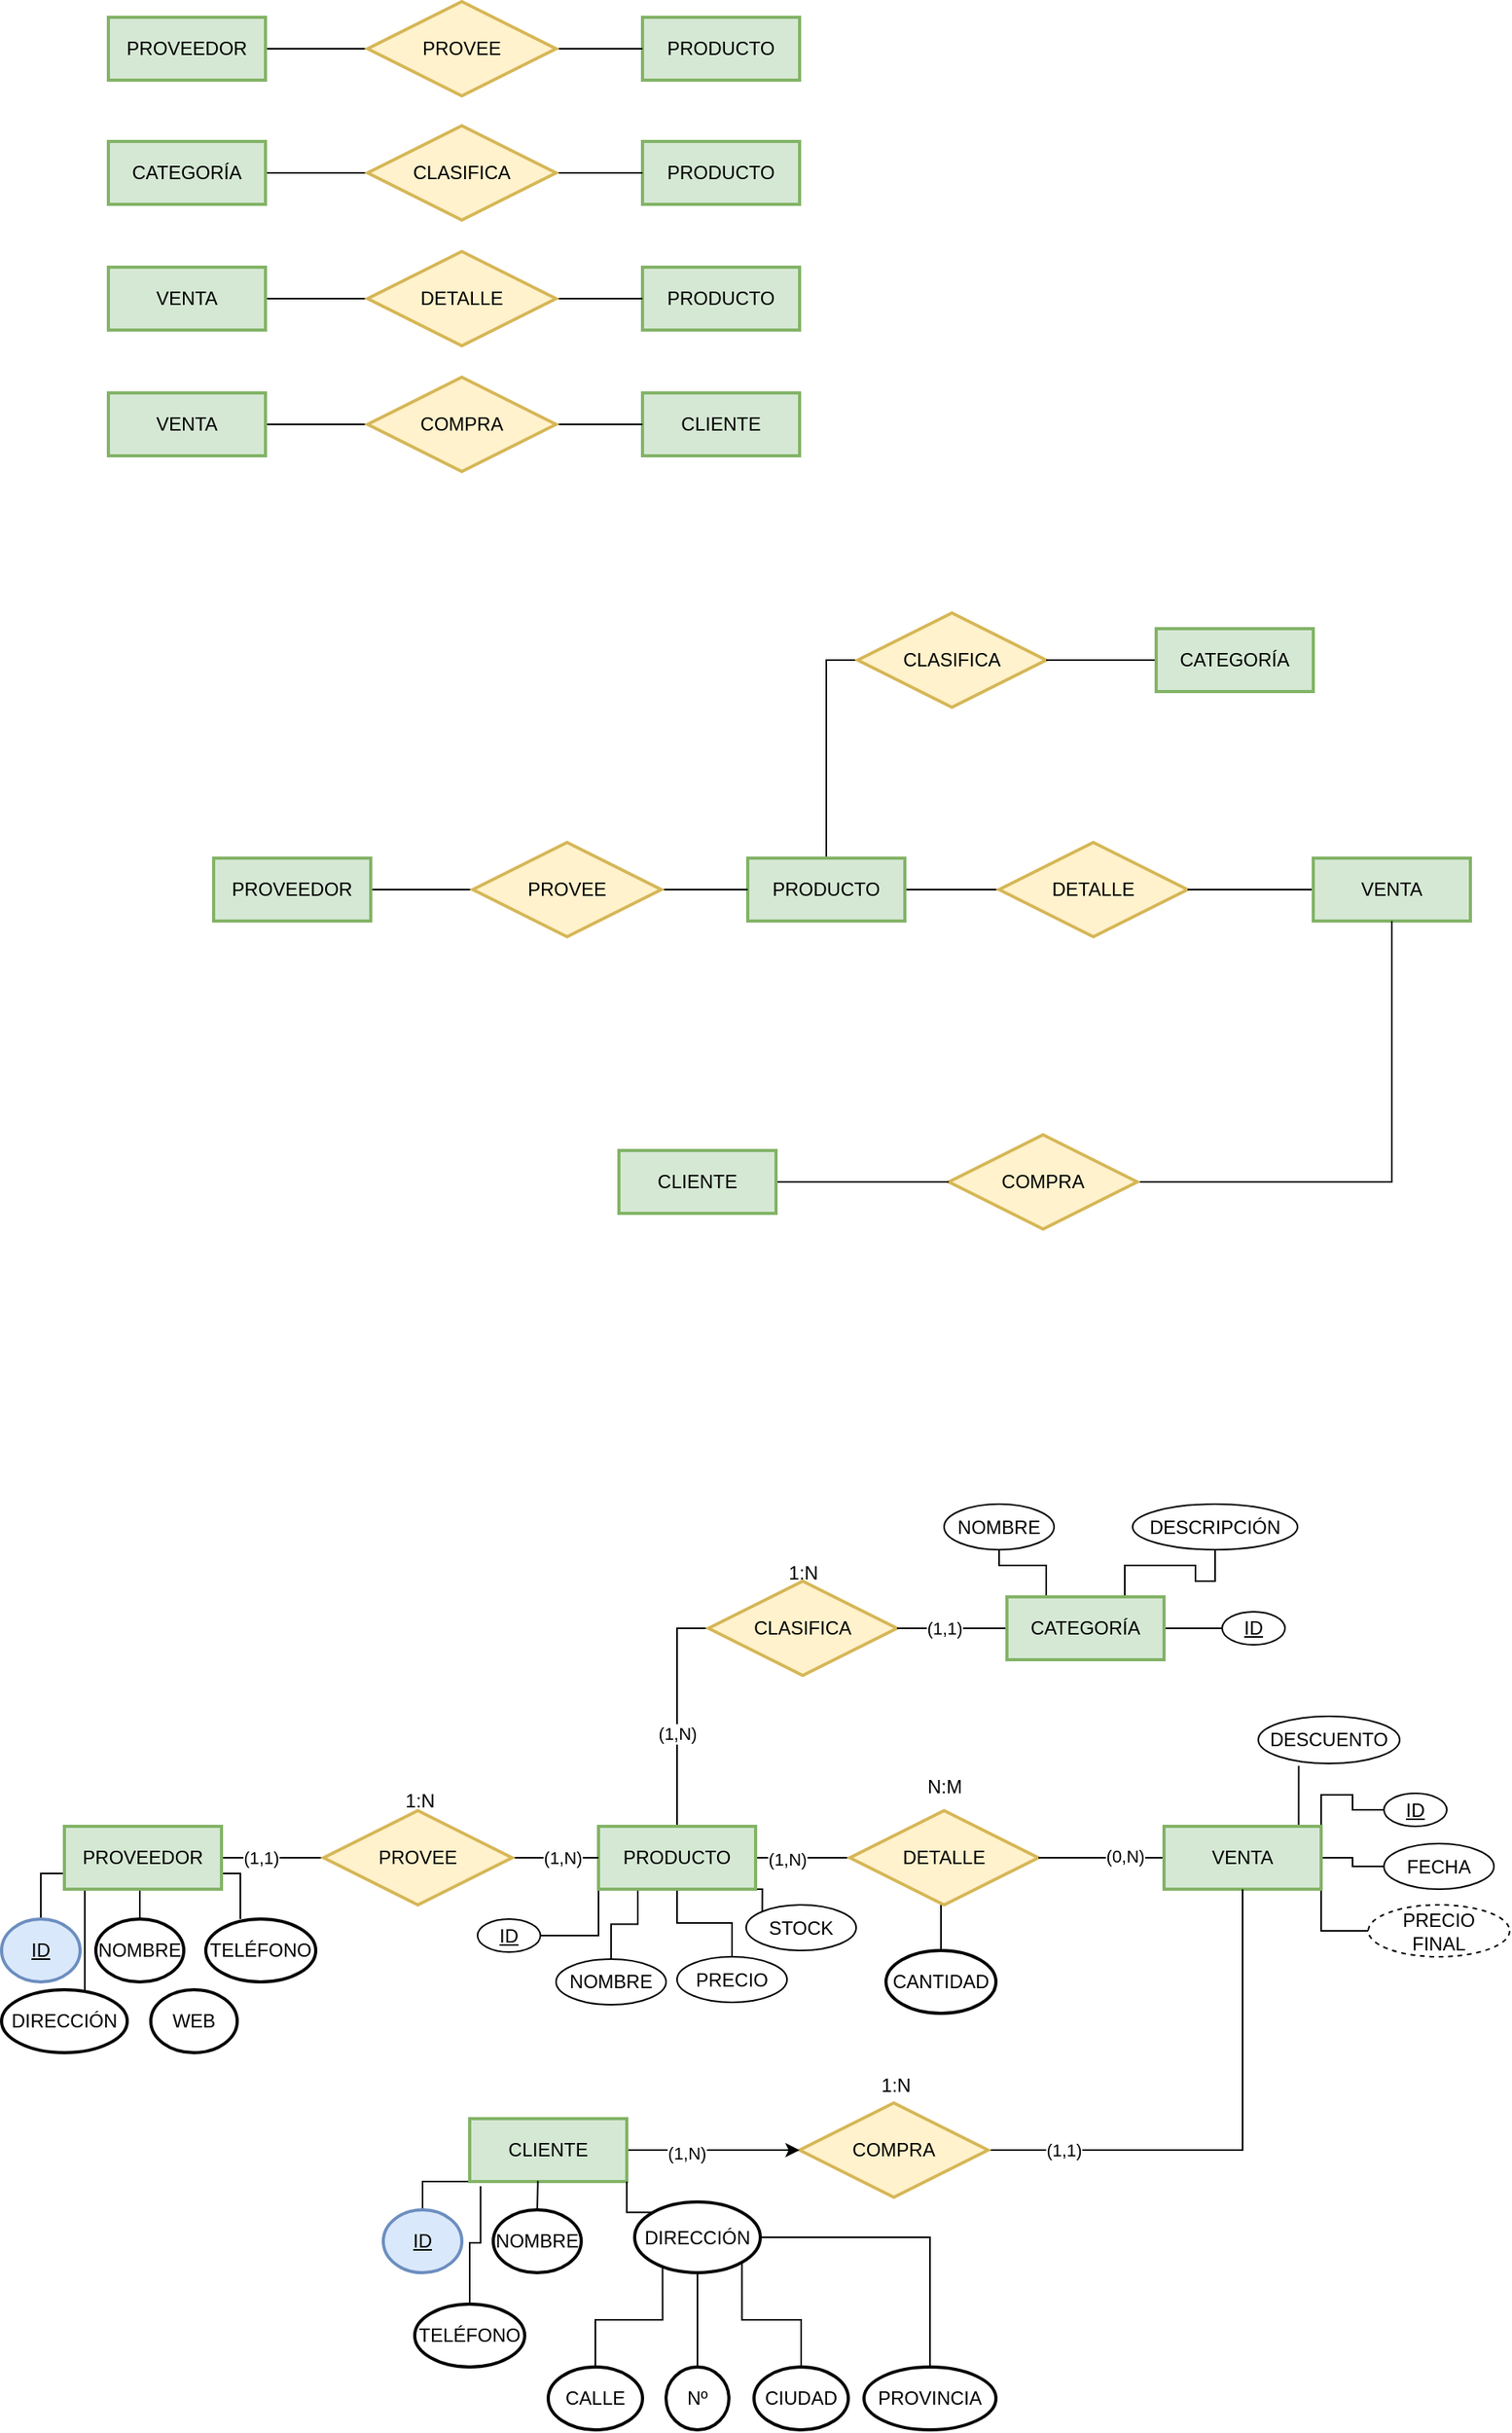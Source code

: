 <mxfile version="20.5.1" type="github">
  <diagram id="MI43r-PULVihkDfgcI1h" name="Página-1">
    <mxGraphModel dx="2578" dy="2559" grid="1" gridSize="10" guides="1" tooltips="1" connect="1" arrows="1" fold="1" page="1" pageScale="1" pageWidth="827" pageHeight="1169" math="0" shadow="0">
      <root>
        <mxCell id="0" />
        <mxCell id="1" parent="0" />
        <mxCell id="xzz0txXrnWbbVvJYxzM9-16" style="edgeStyle=orthogonalEdgeStyle;rounded=0;orthogonalLoop=1;jettySize=auto;html=1;exitX=1;exitY=0.5;exitDx=0;exitDy=0;entryX=0;entryY=0.5;entryDx=0;entryDy=0;endArrow=none;endFill=0;" parent="1" source="xzz0txXrnWbbVvJYxzM9-2" target="xzz0txXrnWbbVvJYxzM9-11" edge="1">
          <mxGeometry relative="1" as="geometry" />
        </mxCell>
        <mxCell id="xzz0txXrnWbbVvJYxzM9-17" value="(1,1)" style="edgeLabel;html=1;align=center;verticalAlign=middle;resizable=0;points=[];" parent="xzz0txXrnWbbVvJYxzM9-16" vertex="1" connectable="0">
          <mxGeometry x="-0.225" relative="1" as="geometry">
            <mxPoint as="offset" />
          </mxGeometry>
        </mxCell>
        <mxCell id="Kj0WefBD7DP0aJq1Dyyi-18" style="edgeStyle=orthogonalEdgeStyle;rounded=0;orthogonalLoop=1;jettySize=auto;html=1;exitX=0;exitY=0.75;exitDx=0;exitDy=0;entryX=0.5;entryY=0;entryDx=0;entryDy=0;endArrow=none;endFill=0;" parent="1" source="xzz0txXrnWbbVvJYxzM9-2" target="Kj0WefBD7DP0aJq1Dyyi-14" edge="1">
          <mxGeometry relative="1" as="geometry" />
        </mxCell>
        <mxCell id="Kj0WefBD7DP0aJq1Dyyi-19" style="edgeStyle=orthogonalEdgeStyle;rounded=0;orthogonalLoop=1;jettySize=auto;html=1;exitX=1;exitY=0.75;exitDx=0;exitDy=0;entryX=0.5;entryY=0;entryDx=0;entryDy=0;endArrow=none;endFill=0;" parent="1" source="xzz0txXrnWbbVvJYxzM9-2" edge="1">
          <mxGeometry relative="1" as="geometry">
            <mxPoint x="162" y="500.0" as="targetPoint" />
          </mxGeometry>
        </mxCell>
        <mxCell id="Kj0WefBD7DP0aJq1Dyyi-20" style="edgeStyle=orthogonalEdgeStyle;rounded=0;orthogonalLoop=1;jettySize=auto;html=1;exitX=0.5;exitY=1;exitDx=0;exitDy=0;entryX=0.5;entryY=0;entryDx=0;entryDy=0;endArrow=none;endFill=0;" parent="1" source="xzz0txXrnWbbVvJYxzM9-2" target="Kj0WefBD7DP0aJq1Dyyi-17" edge="1">
          <mxGeometry relative="1" as="geometry" />
        </mxCell>
        <mxCell id="Kj0WefBD7DP0aJq1Dyyi-55" style="edgeStyle=orthogonalEdgeStyle;rounded=0;orthogonalLoop=1;jettySize=auto;html=1;entryX=0.63;entryY=0.022;entryDx=0;entryDy=0;entryPerimeter=0;endArrow=none;endFill=0;" parent="1" edge="1">
          <mxGeometry relative="1" as="geometry">
            <mxPoint x="68" y="480" as="sourcePoint" />
            <mxPoint x="53.4" y="546.88" as="targetPoint" />
            <Array as="points">
              <mxPoint x="63" y="480" />
              <mxPoint x="63" y="547" />
            </Array>
          </mxGeometry>
        </mxCell>
        <mxCell id="xzz0txXrnWbbVvJYxzM9-2" value="PROVEEDOR" style="whiteSpace=wrap;html=1;align=center;fillColor=#d5e8d4;strokeColor=#82b366;strokeWidth=2;" parent="1" vertex="1">
          <mxGeometry x="50" y="441" width="100" height="40" as="geometry" />
        </mxCell>
        <mxCell id="xzz0txXrnWbbVvJYxzM9-24" style="edgeStyle=orthogonalEdgeStyle;rounded=0;orthogonalLoop=1;jettySize=auto;html=1;exitX=0.5;exitY=0;exitDx=0;exitDy=0;endArrow=none;endFill=0;entryX=0;entryY=0.5;entryDx=0;entryDy=0;" parent="1" source="xzz0txXrnWbbVvJYxzM9-3" target="xzz0txXrnWbbVvJYxzM9-19" edge="1">
          <mxGeometry relative="1" as="geometry">
            <mxPoint x="440" y="350" as="targetPoint" />
          </mxGeometry>
        </mxCell>
        <mxCell id="xzz0txXrnWbbVvJYxzM9-25" value="(1,N)" style="edgeLabel;html=1;align=center;verticalAlign=middle;resizable=0;points=[];" parent="xzz0txXrnWbbVvJYxzM9-24" vertex="1" connectable="0">
          <mxGeometry x="-0.17" y="-1" relative="1" as="geometry">
            <mxPoint x="-1" y="1" as="offset" />
          </mxGeometry>
        </mxCell>
        <mxCell id="xzz0txXrnWbbVvJYxzM9-29" style="edgeStyle=orthogonalEdgeStyle;rounded=0;orthogonalLoop=1;jettySize=auto;html=1;exitX=1;exitY=0.5;exitDx=0;exitDy=0;entryX=0;entryY=0.5;entryDx=0;entryDy=0;endArrow=none;endFill=0;" parent="1" source="xzz0txXrnWbbVvJYxzM9-3" target="xzz0txXrnWbbVvJYxzM9-27" edge="1">
          <mxGeometry relative="1" as="geometry" />
        </mxCell>
        <mxCell id="Kj0WefBD7DP0aJq1Dyyi-9" value="(1,N)" style="edgeLabel;html=1;align=center;verticalAlign=middle;resizable=0;points=[];" parent="xzz0txXrnWbbVvJYxzM9-29" vertex="1" connectable="0">
          <mxGeometry x="-0.329" y="-1" relative="1" as="geometry">
            <mxPoint as="offset" />
          </mxGeometry>
        </mxCell>
        <mxCell id="Kj0WefBD7DP0aJq1Dyyi-49" style="edgeStyle=orthogonalEdgeStyle;rounded=0;orthogonalLoop=1;jettySize=auto;html=1;exitX=0.5;exitY=1;exitDx=0;exitDy=0;endArrow=none;endFill=0;" parent="1" source="xzz0txXrnWbbVvJYxzM9-3" edge="1">
          <mxGeometry relative="1" as="geometry">
            <mxPoint x="440.276" y="481.069" as="targetPoint" />
          </mxGeometry>
        </mxCell>
        <mxCell id="Ck0YGmdOxlJx7nrVWxFj-24" style="edgeStyle=orthogonalEdgeStyle;rounded=0;orthogonalLoop=1;jettySize=auto;html=1;exitX=0;exitY=1;exitDx=0;exitDy=0;entryX=1;entryY=0.5;entryDx=0;entryDy=0;endArrow=none;endFill=0;" edge="1" parent="1" source="xzz0txXrnWbbVvJYxzM9-3" target="Ck0YGmdOxlJx7nrVWxFj-13">
          <mxGeometry relative="1" as="geometry" />
        </mxCell>
        <mxCell id="Ck0YGmdOxlJx7nrVWxFj-27" style="edgeStyle=orthogonalEdgeStyle;rounded=0;orthogonalLoop=1;jettySize=auto;html=1;exitX=0.25;exitY=1;exitDx=0;exitDy=0;entryX=0.5;entryY=0;entryDx=0;entryDy=0;endArrow=none;endFill=0;" edge="1" parent="1" source="xzz0txXrnWbbVvJYxzM9-3" target="Ck0YGmdOxlJx7nrVWxFj-14">
          <mxGeometry relative="1" as="geometry" />
        </mxCell>
        <mxCell id="Ck0YGmdOxlJx7nrVWxFj-28" style="edgeStyle=orthogonalEdgeStyle;rounded=0;orthogonalLoop=1;jettySize=auto;html=1;exitX=0.5;exitY=1;exitDx=0;exitDy=0;entryX=0.5;entryY=0;entryDx=0;entryDy=0;endArrow=none;endFill=0;" edge="1" parent="1" source="xzz0txXrnWbbVvJYxzM9-3" target="Ck0YGmdOxlJx7nrVWxFj-17">
          <mxGeometry relative="1" as="geometry" />
        </mxCell>
        <mxCell id="Ck0YGmdOxlJx7nrVWxFj-29" style="edgeStyle=orthogonalEdgeStyle;rounded=0;orthogonalLoop=1;jettySize=auto;html=1;exitX=0.75;exitY=1;exitDx=0;exitDy=0;entryX=0;entryY=0;entryDx=0;entryDy=0;endArrow=none;endFill=0;" edge="1" parent="1" source="xzz0txXrnWbbVvJYxzM9-3" target="Ck0YGmdOxlJx7nrVWxFj-18">
          <mxGeometry relative="1" as="geometry" />
        </mxCell>
        <mxCell id="xzz0txXrnWbbVvJYxzM9-3" value="PRODUCTO" style="whiteSpace=wrap;html=1;align=center;fillColor=#d5e8d4;strokeColor=#82b366;strokeWidth=2;" parent="1" vertex="1">
          <mxGeometry x="390" y="441" width="100" height="40" as="geometry" />
        </mxCell>
        <mxCell id="xzz0txXrnWbbVvJYxzM9-12" style="edgeStyle=orthogonalEdgeStyle;rounded=0;orthogonalLoop=1;jettySize=auto;html=1;exitX=1;exitY=0.5;exitDx=0;exitDy=0;endArrow=none;endFill=0;" parent="1" source="xzz0txXrnWbbVvJYxzM9-11" target="xzz0txXrnWbbVvJYxzM9-3" edge="1">
          <mxGeometry relative="1" as="geometry" />
        </mxCell>
        <mxCell id="xzz0txXrnWbbVvJYxzM9-13" value="(1,N) " style="edgeLabel;html=1;align=center;verticalAlign=middle;resizable=0;points=[];" parent="xzz0txXrnWbbVvJYxzM9-12" vertex="1" connectable="0">
          <mxGeometry x="0.149" relative="1" as="geometry">
            <mxPoint as="offset" />
          </mxGeometry>
        </mxCell>
        <mxCell id="xzz0txXrnWbbVvJYxzM9-11" value="PROVEE" style="shape=rhombus;perimeter=rhombusPerimeter;whiteSpace=wrap;html=1;align=center;fillColor=#fff2cc;strokeColor=#d6b656;strokeWidth=2;" parent="1" vertex="1">
          <mxGeometry x="215" y="431" width="120" height="60" as="geometry" />
        </mxCell>
        <mxCell id="xzz0txXrnWbbVvJYxzM9-18" value="1:N" style="text;html=1;align=center;verticalAlign=middle;resizable=0;points=[];autosize=1;strokeColor=none;fillColor=none;" parent="1" vertex="1">
          <mxGeometry x="256" y="410" width="40" height="30" as="geometry" />
        </mxCell>
        <mxCell id="xzz0txXrnWbbVvJYxzM9-19" value="CLASIFICA" style="shape=rhombus;perimeter=rhombusPerimeter;whiteSpace=wrap;html=1;align=center;fillColor=#fff2cc;strokeColor=#d6b656;strokeWidth=2;" parent="1" vertex="1">
          <mxGeometry x="460" y="285" width="120" height="60" as="geometry" />
        </mxCell>
        <mxCell id="xzz0txXrnWbbVvJYxzM9-21" style="edgeStyle=orthogonalEdgeStyle;rounded=0;orthogonalLoop=1;jettySize=auto;html=1;entryX=1;entryY=0.5;entryDx=0;entryDy=0;endArrow=none;endFill=0;" parent="1" source="xzz0txXrnWbbVvJYxzM9-20" target="xzz0txXrnWbbVvJYxzM9-19" edge="1">
          <mxGeometry relative="1" as="geometry" />
        </mxCell>
        <mxCell id="xzz0txXrnWbbVvJYxzM9-22" value="(1,1)" style="edgeLabel;html=1;align=center;verticalAlign=middle;resizable=0;points=[];" parent="xzz0txXrnWbbVvJYxzM9-21" vertex="1" connectable="0">
          <mxGeometry x="0.147" relative="1" as="geometry">
            <mxPoint as="offset" />
          </mxGeometry>
        </mxCell>
        <mxCell id="Ck0YGmdOxlJx7nrVWxFj-33" style="edgeStyle=orthogonalEdgeStyle;rounded=0;orthogonalLoop=1;jettySize=auto;html=1;exitX=1;exitY=0.5;exitDx=0;exitDy=0;entryX=0;entryY=0.5;entryDx=0;entryDy=0;endArrow=none;endFill=0;" edge="1" parent="1" source="xzz0txXrnWbbVvJYxzM9-20" target="Ck0YGmdOxlJx7nrVWxFj-30">
          <mxGeometry relative="1" as="geometry" />
        </mxCell>
        <mxCell id="Ck0YGmdOxlJx7nrVWxFj-34" style="edgeStyle=orthogonalEdgeStyle;rounded=0;orthogonalLoop=1;jettySize=auto;html=1;exitX=0.75;exitY=0;exitDx=0;exitDy=0;entryX=0.5;entryY=1;entryDx=0;entryDy=0;endArrow=none;endFill=0;" edge="1" parent="1" source="xzz0txXrnWbbVvJYxzM9-20" target="Ck0YGmdOxlJx7nrVWxFj-32">
          <mxGeometry relative="1" as="geometry" />
        </mxCell>
        <mxCell id="Ck0YGmdOxlJx7nrVWxFj-35" style="edgeStyle=orthogonalEdgeStyle;rounded=0;orthogonalLoop=1;jettySize=auto;html=1;exitX=0.25;exitY=0;exitDx=0;exitDy=0;entryX=0.5;entryY=1;entryDx=0;entryDy=0;endArrow=none;endFill=0;" edge="1" parent="1" source="xzz0txXrnWbbVvJYxzM9-20" target="Ck0YGmdOxlJx7nrVWxFj-31">
          <mxGeometry relative="1" as="geometry" />
        </mxCell>
        <mxCell id="xzz0txXrnWbbVvJYxzM9-20" value="CATEGORÍA" style="whiteSpace=wrap;html=1;align=center;fillColor=#d5e8d4;strokeColor=#82b366;strokeWidth=2;" parent="1" vertex="1">
          <mxGeometry x="650" y="295" width="100" height="40" as="geometry" />
        </mxCell>
        <mxCell id="xzz0txXrnWbbVvJYxzM9-26" value="1:N" style="text;html=1;align=center;verticalAlign=middle;resizable=0;points=[];autosize=1;strokeColor=none;fillColor=none;" parent="1" vertex="1">
          <mxGeometry x="500" y="265" width="40" height="30" as="geometry" />
        </mxCell>
        <mxCell id="Ck0YGmdOxlJx7nrVWxFj-2" style="edgeStyle=orthogonalEdgeStyle;rounded=0;orthogonalLoop=1;jettySize=auto;html=1;exitX=0.5;exitY=1;exitDx=0;exitDy=0;entryX=0.5;entryY=0;entryDx=0;entryDy=0;endArrow=none;endFill=0;" edge="1" parent="1" source="xzz0txXrnWbbVvJYxzM9-27" target="Ck0YGmdOxlJx7nrVWxFj-1">
          <mxGeometry relative="1" as="geometry" />
        </mxCell>
        <mxCell id="xzz0txXrnWbbVvJYxzM9-27" value="DETALLE" style="shape=rhombus;perimeter=rhombusPerimeter;whiteSpace=wrap;html=1;align=center;fillColor=#fff2cc;strokeColor=#d6b656;strokeWidth=2;" parent="1" vertex="1">
          <mxGeometry x="550" y="431" width="120" height="60" as="geometry" />
        </mxCell>
        <mxCell id="xzz0txXrnWbbVvJYxzM9-30" style="edgeStyle=orthogonalEdgeStyle;rounded=0;orthogonalLoop=1;jettySize=auto;html=1;exitX=0;exitY=0.5;exitDx=0;exitDy=0;entryX=1;entryY=0.5;entryDx=0;entryDy=0;endArrow=none;endFill=0;" parent="1" source="xzz0txXrnWbbVvJYxzM9-28" target="xzz0txXrnWbbVvJYxzM9-27" edge="1">
          <mxGeometry relative="1" as="geometry" />
        </mxCell>
        <mxCell id="Kj0WefBD7DP0aJq1Dyyi-11" value="(0,N)" style="edgeLabel;html=1;align=center;verticalAlign=middle;resizable=0;points=[];" parent="xzz0txXrnWbbVvJYxzM9-30" vertex="1" connectable="0">
          <mxGeometry x="-0.373" y="-1" relative="1" as="geometry">
            <mxPoint as="offset" />
          </mxGeometry>
        </mxCell>
        <mxCell id="Ck0YGmdOxlJx7nrVWxFj-9" style="edgeStyle=orthogonalEdgeStyle;rounded=0;orthogonalLoop=1;jettySize=auto;html=1;exitX=1;exitY=0;exitDx=0;exitDy=0;entryX=0;entryY=0.5;entryDx=0;entryDy=0;endArrow=none;endFill=0;" edge="1" parent="1" source="xzz0txXrnWbbVvJYxzM9-28" target="Ck0YGmdOxlJx7nrVWxFj-3">
          <mxGeometry relative="1" as="geometry" />
        </mxCell>
        <mxCell id="Ck0YGmdOxlJx7nrVWxFj-10" style="edgeStyle=orthogonalEdgeStyle;rounded=0;orthogonalLoop=1;jettySize=auto;html=1;exitX=1;exitY=0.5;exitDx=0;exitDy=0;entryX=0;entryY=0.5;entryDx=0;entryDy=0;endArrow=none;endFill=0;" edge="1" parent="1" source="xzz0txXrnWbbVvJYxzM9-28" target="Ck0YGmdOxlJx7nrVWxFj-4">
          <mxGeometry relative="1" as="geometry" />
        </mxCell>
        <mxCell id="Ck0YGmdOxlJx7nrVWxFj-11" style="edgeStyle=orthogonalEdgeStyle;rounded=0;orthogonalLoop=1;jettySize=auto;html=1;exitX=1;exitY=1;exitDx=0;exitDy=0;entryX=0;entryY=0.5;entryDx=0;entryDy=0;endArrow=none;endFill=0;" edge="1" parent="1" source="xzz0txXrnWbbVvJYxzM9-28" target="Ck0YGmdOxlJx7nrVWxFj-5">
          <mxGeometry relative="1" as="geometry" />
        </mxCell>
        <mxCell id="Ck0YGmdOxlJx7nrVWxFj-12" style="edgeStyle=orthogonalEdgeStyle;rounded=0;orthogonalLoop=1;jettySize=auto;html=1;exitX=0.75;exitY=0;exitDx=0;exitDy=0;entryX=0.286;entryY=1.05;entryDx=0;entryDy=0;entryPerimeter=0;endArrow=none;endFill=0;" edge="1" parent="1" source="xzz0txXrnWbbVvJYxzM9-28" target="Ck0YGmdOxlJx7nrVWxFj-6">
          <mxGeometry relative="1" as="geometry" />
        </mxCell>
        <mxCell id="xzz0txXrnWbbVvJYxzM9-28" value="VENTA" style="whiteSpace=wrap;html=1;align=center;fillColor=#d5e8d4;strokeColor=#82b366;strokeWidth=2;" parent="1" vertex="1">
          <mxGeometry x="750" y="441" width="100" height="40" as="geometry" />
        </mxCell>
        <mxCell id="Kj0WefBD7DP0aJq1Dyyi-5" style="edgeStyle=orthogonalEdgeStyle;rounded=0;orthogonalLoop=1;jettySize=auto;html=1;exitX=1;exitY=0.5;exitDx=0;exitDy=0;entryX=0.5;entryY=1;entryDx=0;entryDy=0;endArrow=none;endFill=0;" parent="1" source="Kj0WefBD7DP0aJq1Dyyi-1" target="xzz0txXrnWbbVvJYxzM9-28" edge="1">
          <mxGeometry relative="1" as="geometry">
            <mxPoint x="392" y="632" as="sourcePoint" />
            <mxPoint x="440" y="481.0" as="targetPoint" />
          </mxGeometry>
        </mxCell>
        <mxCell id="Kj0WefBD7DP0aJq1Dyyi-6" value="(1,1)" style="edgeLabel;html=1;align=center;verticalAlign=middle;resizable=0;points=[];" parent="Kj0WefBD7DP0aJq1Dyyi-5" vertex="1" connectable="0">
          <mxGeometry x="-0.667" relative="1" as="geometry">
            <mxPoint x="-7" as="offset" />
          </mxGeometry>
        </mxCell>
        <mxCell id="Kj0WefBD7DP0aJq1Dyyi-1" value="COMPRA" style="shape=rhombus;perimeter=rhombusPerimeter;whiteSpace=wrap;html=1;align=center;fillColor=#fff2cc;strokeColor=#d6b656;strokeWidth=2;" parent="1" vertex="1">
          <mxGeometry x="518" y="617" width="120" height="60" as="geometry" />
        </mxCell>
        <mxCell id="Kj0WefBD7DP0aJq1Dyyi-4" style="edgeStyle=orthogonalEdgeStyle;rounded=0;orthogonalLoop=1;jettySize=auto;html=1;exitX=1;exitY=0.5;exitDx=0;exitDy=0;entryX=0;entryY=0.5;entryDx=0;entryDy=0;" parent="1" source="Kj0WefBD7DP0aJq1Dyyi-3" target="Kj0WefBD7DP0aJq1Dyyi-1" edge="1">
          <mxGeometry relative="1" as="geometry" />
        </mxCell>
        <mxCell id="Kj0WefBD7DP0aJq1Dyyi-7" value="(1,N)" style="edgeLabel;html=1;align=center;verticalAlign=middle;resizable=0;points=[];" parent="Kj0WefBD7DP0aJq1Dyyi-4" vertex="1" connectable="0">
          <mxGeometry x="-0.322" y="-2" relative="1" as="geometry">
            <mxPoint as="offset" />
          </mxGeometry>
        </mxCell>
        <mxCell id="Kj0WefBD7DP0aJq1Dyyi-50" style="edgeStyle=orthogonalEdgeStyle;rounded=0;orthogonalLoop=1;jettySize=auto;html=1;exitX=0;exitY=1;exitDx=0;exitDy=0;entryX=0.5;entryY=0;entryDx=0;entryDy=0;endArrow=none;endFill=0;" parent="1" source="Kj0WefBD7DP0aJq1Dyyi-3" target="Kj0WefBD7DP0aJq1Dyyi-32" edge="1">
          <mxGeometry relative="1" as="geometry" />
        </mxCell>
        <mxCell id="Kj0WefBD7DP0aJq1Dyyi-3" value="CLIENTE" style="whiteSpace=wrap;html=1;align=center;fillColor=#d5e8d4;strokeColor=#82b366;strokeWidth=2;" parent="1" vertex="1">
          <mxGeometry x="308" y="627" width="100" height="40" as="geometry" />
        </mxCell>
        <mxCell id="Kj0WefBD7DP0aJq1Dyyi-8" value="1:N" style="text;html=1;align=center;verticalAlign=middle;resizable=0;points=[];autosize=1;strokeColor=none;fillColor=none;" parent="1" vertex="1">
          <mxGeometry x="559" y="591" width="40" height="30" as="geometry" />
        </mxCell>
        <mxCell id="Kj0WefBD7DP0aJq1Dyyi-12" value="N:M" style="text;html=1;align=center;verticalAlign=middle;resizable=0;points=[];autosize=1;strokeColor=none;fillColor=none;" parent="1" vertex="1">
          <mxGeometry x="585" y="401" width="50" height="30" as="geometry" />
        </mxCell>
        <mxCell id="Kj0WefBD7DP0aJq1Dyyi-13" value="WEB" style="ellipse;whiteSpace=wrap;html=1;align=center;strokeWidth=2;" parent="1" vertex="1">
          <mxGeometry x="105" y="545" width="55" height="40" as="geometry" />
        </mxCell>
        <mxCell id="Kj0WefBD7DP0aJq1Dyyi-14" value="ID" style="ellipse;whiteSpace=wrap;html=1;align=center;fontStyle=4;strokeWidth=2;fillColor=#dae8fc;strokeColor=#6c8ebf;" parent="1" vertex="1">
          <mxGeometry x="10" y="500" width="50" height="40" as="geometry" />
        </mxCell>
        <mxCell id="Kj0WefBD7DP0aJq1Dyyi-15" value="DIRECCIÓN" style="ellipse;whiteSpace=wrap;html=1;align=center;strokeWidth=2;" parent="1" vertex="1">
          <mxGeometry x="10" y="545" width="80" height="40" as="geometry" />
        </mxCell>
        <mxCell id="Kj0WefBD7DP0aJq1Dyyi-17" value="NOMBRE" style="ellipse;whiteSpace=wrap;html=1;align=center;strokeWidth=2;" parent="1" vertex="1">
          <mxGeometry x="70" y="500" width="56" height="40" as="geometry" />
        </mxCell>
        <mxCell id="Kj0WefBD7DP0aJq1Dyyi-27" value="TELÉFONO" style="ellipse;whiteSpace=wrap;html=1;align=center;strokeWidth=2;" parent="1" vertex="1">
          <mxGeometry x="140" y="500" width="70" height="40" as="geometry" />
        </mxCell>
        <mxCell id="Kj0WefBD7DP0aJq1Dyyi-32" value="ID" style="ellipse;whiteSpace=wrap;html=1;align=center;fontStyle=4;strokeWidth=2;fillColor=#dae8fc;strokeColor=#6c8ebf;" parent="1" vertex="1">
          <mxGeometry x="253" y="685" width="50" height="40" as="geometry" />
        </mxCell>
        <mxCell id="Kj0WefBD7DP0aJq1Dyyi-51" style="edgeStyle=orthogonalEdgeStyle;rounded=0;orthogonalLoop=1;jettySize=auto;html=1;exitX=0.5;exitY=0;exitDx=0;exitDy=0;entryX=0.434;entryY=0.99;entryDx=0;entryDy=0;entryPerimeter=0;endArrow=none;endFill=0;" parent="1" source="Kj0WefBD7DP0aJq1Dyyi-33" target="Kj0WefBD7DP0aJq1Dyyi-3" edge="1">
          <mxGeometry relative="1" as="geometry" />
        </mxCell>
        <mxCell id="Kj0WefBD7DP0aJq1Dyyi-33" value="NOMBRE" style="ellipse;whiteSpace=wrap;html=1;align=center;strokeWidth=2;" parent="1" vertex="1">
          <mxGeometry x="323" y="685" width="56" height="40" as="geometry" />
        </mxCell>
        <mxCell id="Kj0WefBD7DP0aJq1Dyyi-43" value="" style="edgeStyle=orthogonalEdgeStyle;rounded=0;orthogonalLoop=1;jettySize=auto;html=1;endArrow=none;endFill=0;" parent="1" source="Kj0WefBD7DP0aJq1Dyyi-34" target="Kj0WefBD7DP0aJq1Dyyi-40" edge="1">
          <mxGeometry relative="1" as="geometry" />
        </mxCell>
        <mxCell id="Kj0WefBD7DP0aJq1Dyyi-45" style="edgeStyle=orthogonalEdgeStyle;rounded=0;orthogonalLoop=1;jettySize=auto;html=1;exitX=1;exitY=1;exitDx=0;exitDy=0;endArrow=none;endFill=0;" parent="1" source="Kj0WefBD7DP0aJq1Dyyi-34" target="Kj0WefBD7DP0aJq1Dyyi-42" edge="1">
          <mxGeometry relative="1" as="geometry" />
        </mxCell>
        <mxCell id="Kj0WefBD7DP0aJq1Dyyi-46" style="edgeStyle=orthogonalEdgeStyle;rounded=0;orthogonalLoop=1;jettySize=auto;html=1;exitX=1;exitY=0.5;exitDx=0;exitDy=0;entryX=0.5;entryY=0;entryDx=0;entryDy=0;endArrow=none;endFill=0;" parent="1" source="Kj0WefBD7DP0aJq1Dyyi-34" target="Kj0WefBD7DP0aJq1Dyyi-41" edge="1">
          <mxGeometry relative="1" as="geometry" />
        </mxCell>
        <mxCell id="Kj0WefBD7DP0aJq1Dyyi-53" style="edgeStyle=orthogonalEdgeStyle;rounded=0;orthogonalLoop=1;jettySize=auto;html=1;exitX=0;exitY=0;exitDx=0;exitDy=0;entryX=1;entryY=1;entryDx=0;entryDy=0;endArrow=none;endFill=0;" parent="1" source="Kj0WefBD7DP0aJq1Dyyi-34" target="Kj0WefBD7DP0aJq1Dyyi-3" edge="1">
          <mxGeometry relative="1" as="geometry" />
        </mxCell>
        <mxCell id="Kj0WefBD7DP0aJq1Dyyi-34" value="DIRECCIÓN" style="ellipse;whiteSpace=wrap;html=1;align=center;strokeWidth=2;" parent="1" vertex="1">
          <mxGeometry x="413" y="680" width="80" height="45" as="geometry" />
        </mxCell>
        <mxCell id="Kj0WefBD7DP0aJq1Dyyi-54" style="edgeStyle=orthogonalEdgeStyle;rounded=0;orthogonalLoop=1;jettySize=auto;html=1;exitX=0.5;exitY=0;exitDx=0;exitDy=0;entryX=0.069;entryY=1.076;entryDx=0;entryDy=0;entryPerimeter=0;endArrow=none;endFill=0;" parent="1" source="Kj0WefBD7DP0aJq1Dyyi-35" target="Kj0WefBD7DP0aJq1Dyyi-3" edge="1">
          <mxGeometry relative="1" as="geometry" />
        </mxCell>
        <mxCell id="Kj0WefBD7DP0aJq1Dyyi-35" value="TELÉFONO" style="ellipse;whiteSpace=wrap;html=1;align=center;strokeWidth=2;" parent="1" vertex="1">
          <mxGeometry x="273" y="745" width="70" height="40" as="geometry" />
        </mxCell>
        <mxCell id="Kj0WefBD7DP0aJq1Dyyi-52" style="edgeStyle=orthogonalEdgeStyle;rounded=0;orthogonalLoop=1;jettySize=auto;html=1;exitX=0.5;exitY=0;exitDx=0;exitDy=0;entryX=0.222;entryY=0.897;entryDx=0;entryDy=0;entryPerimeter=0;endArrow=none;endFill=0;" parent="1" source="Kj0WefBD7DP0aJq1Dyyi-37" target="Kj0WefBD7DP0aJq1Dyyi-34" edge="1">
          <mxGeometry relative="1" as="geometry" />
        </mxCell>
        <mxCell id="Kj0WefBD7DP0aJq1Dyyi-37" value="CALLE" style="ellipse;whiteSpace=wrap;html=1;align=center;strokeWidth=2;" parent="1" vertex="1">
          <mxGeometry x="358" y="785" width="60" height="40" as="geometry" />
        </mxCell>
        <mxCell id="Kj0WefBD7DP0aJq1Dyyi-40" value="Nº" style="ellipse;whiteSpace=wrap;html=1;align=center;strokeWidth=2;" parent="1" vertex="1">
          <mxGeometry x="433" y="785" width="40" height="40" as="geometry" />
        </mxCell>
        <mxCell id="Kj0WefBD7DP0aJq1Dyyi-41" value="PROVINCIA" style="ellipse;whiteSpace=wrap;html=1;align=center;strokeWidth=2;" parent="1" vertex="1">
          <mxGeometry x="559" y="785" width="84" height="40" as="geometry" />
        </mxCell>
        <mxCell id="Kj0WefBD7DP0aJq1Dyyi-42" value="CIUDAD" style="ellipse;whiteSpace=wrap;html=1;align=center;strokeWidth=2;" parent="1" vertex="1">
          <mxGeometry x="489" y="785" width="60" height="40" as="geometry" />
        </mxCell>
        <mxCell id="Ck0YGmdOxlJx7nrVWxFj-1" value="CANTIDAD" style="ellipse;whiteSpace=wrap;html=1;align=center;strokeWidth=2;" vertex="1" parent="1">
          <mxGeometry x="573" y="520" width="70" height="40" as="geometry" />
        </mxCell>
        <mxCell id="Ck0YGmdOxlJx7nrVWxFj-3" value="ID" style="ellipse;whiteSpace=wrap;html=1;align=center;fontStyle=4;" vertex="1" parent="1">
          <mxGeometry x="890" y="420" width="40" height="21" as="geometry" />
        </mxCell>
        <mxCell id="Ck0YGmdOxlJx7nrVWxFj-4" value="FECHA" style="ellipse;whiteSpace=wrap;html=1;align=center;" vertex="1" parent="1">
          <mxGeometry x="890" y="452" width="70" height="29" as="geometry" />
        </mxCell>
        <mxCell id="Ck0YGmdOxlJx7nrVWxFj-5" value="&lt;div&gt;PRECIO&lt;/div&gt;&lt;div&gt;FINAL&lt;br&gt;&lt;/div&gt;" style="ellipse;whiteSpace=wrap;html=1;align=center;dashed=1;" vertex="1" parent="1">
          <mxGeometry x="880" y="491" width="90" height="33" as="geometry" />
        </mxCell>
        <mxCell id="Ck0YGmdOxlJx7nrVWxFj-6" value="DESCUENTO" style="ellipse;whiteSpace=wrap;html=1;align=center;" vertex="1" parent="1">
          <mxGeometry x="810" y="371" width="90" height="30" as="geometry" />
        </mxCell>
        <mxCell id="Ck0YGmdOxlJx7nrVWxFj-13" value="ID" style="ellipse;whiteSpace=wrap;html=1;align=center;fontStyle=4;" vertex="1" parent="1">
          <mxGeometry x="313" y="500" width="40" height="21" as="geometry" />
        </mxCell>
        <mxCell id="Ck0YGmdOxlJx7nrVWxFj-14" value="NOMBRE" style="ellipse;whiteSpace=wrap;html=1;align=center;" vertex="1" parent="1">
          <mxGeometry x="363" y="525.5" width="70" height="29" as="geometry" />
        </mxCell>
        <mxCell id="Ck0YGmdOxlJx7nrVWxFj-17" value="PRECIO" style="ellipse;whiteSpace=wrap;html=1;align=center;" vertex="1" parent="1">
          <mxGeometry x="440" y="524" width="70" height="29" as="geometry" />
        </mxCell>
        <mxCell id="Ck0YGmdOxlJx7nrVWxFj-18" value="STOCK" style="ellipse;whiteSpace=wrap;html=1;align=center;" vertex="1" parent="1">
          <mxGeometry x="484" y="491" width="70" height="29" as="geometry" />
        </mxCell>
        <mxCell id="Ck0YGmdOxlJx7nrVWxFj-30" value="ID" style="ellipse;whiteSpace=wrap;html=1;align=center;fontStyle=4;" vertex="1" parent="1">
          <mxGeometry x="787" y="304.5" width="40" height="21" as="geometry" />
        </mxCell>
        <mxCell id="Ck0YGmdOxlJx7nrVWxFj-31" value="NOMBRE" style="ellipse;whiteSpace=wrap;html=1;align=center;" vertex="1" parent="1">
          <mxGeometry x="610" y="236" width="70" height="29" as="geometry" />
        </mxCell>
        <mxCell id="Ck0YGmdOxlJx7nrVWxFj-32" value="DESCRIPCIÓN" style="ellipse;whiteSpace=wrap;html=1;align=center;" vertex="1" parent="1">
          <mxGeometry x="730" y="236" width="105" height="29" as="geometry" />
        </mxCell>
        <mxCell id="Ck0YGmdOxlJx7nrVWxFj-36" style="edgeStyle=orthogonalEdgeStyle;rounded=0;orthogonalLoop=1;jettySize=auto;html=1;exitX=1;exitY=0.5;exitDx=0;exitDy=0;entryX=0;entryY=0.5;entryDx=0;entryDy=0;endArrow=none;endFill=0;" edge="1" source="Ck0YGmdOxlJx7nrVWxFj-38" target="Ck0YGmdOxlJx7nrVWxFj-45" parent="1">
          <mxGeometry relative="1" as="geometry" />
        </mxCell>
        <mxCell id="Ck0YGmdOxlJx7nrVWxFj-38" value="PROVEEDOR" style="whiteSpace=wrap;html=1;align=center;fillColor=#d5e8d4;strokeColor=#82b366;strokeWidth=2;" vertex="1" parent="1">
          <mxGeometry x="78" y="-710" width="100" height="40" as="geometry" />
        </mxCell>
        <mxCell id="Ck0YGmdOxlJx7nrVWxFj-40" style="edgeStyle=orthogonalEdgeStyle;rounded=0;orthogonalLoop=1;jettySize=auto;html=1;exitX=0.5;exitY=1;exitDx=0;exitDy=0;endArrow=none;endFill=0;" edge="1" source="Ck0YGmdOxlJx7nrVWxFj-42" parent="1">
          <mxGeometry relative="1" as="geometry">
            <mxPoint x="468.276" y="-669.931" as="targetPoint" />
          </mxGeometry>
        </mxCell>
        <mxCell id="Ck0YGmdOxlJx7nrVWxFj-42" value="PRODUCTO" style="whiteSpace=wrap;html=1;align=center;fillColor=#d5e8d4;strokeColor=#82b366;strokeWidth=2;" vertex="1" parent="1">
          <mxGeometry x="418" y="-710" width="100" height="40" as="geometry" />
        </mxCell>
        <mxCell id="Ck0YGmdOxlJx7nrVWxFj-43" style="edgeStyle=orthogonalEdgeStyle;rounded=0;orthogonalLoop=1;jettySize=auto;html=1;exitX=1;exitY=0.5;exitDx=0;exitDy=0;endArrow=none;endFill=0;" edge="1" source="Ck0YGmdOxlJx7nrVWxFj-45" target="Ck0YGmdOxlJx7nrVWxFj-42" parent="1">
          <mxGeometry relative="1" as="geometry" />
        </mxCell>
        <mxCell id="Ck0YGmdOxlJx7nrVWxFj-45" value="PROVEE" style="shape=rhombus;perimeter=rhombusPerimeter;whiteSpace=wrap;html=1;align=center;fillColor=#fff2cc;strokeColor=#d6b656;strokeWidth=2;" vertex="1" parent="1">
          <mxGeometry x="243" y="-720" width="120" height="60" as="geometry" />
        </mxCell>
        <mxCell id="Ck0YGmdOxlJx7nrVWxFj-47" style="edgeStyle=orthogonalEdgeStyle;rounded=0;orthogonalLoop=1;jettySize=auto;html=1;exitX=1;exitY=0.5;exitDx=0;exitDy=0;entryX=0;entryY=0.5;entryDx=0;entryDy=0;endArrow=none;endFill=0;" edge="1" source="Ck0YGmdOxlJx7nrVWxFj-48" target="Ck0YGmdOxlJx7nrVWxFj-52" parent="1">
          <mxGeometry relative="1" as="geometry" />
        </mxCell>
        <mxCell id="Ck0YGmdOxlJx7nrVWxFj-48" value="CATEGORÍA" style="whiteSpace=wrap;html=1;align=center;fillColor=#d5e8d4;strokeColor=#82b366;strokeWidth=2;" vertex="1" parent="1">
          <mxGeometry x="78" y="-631" width="100" height="40" as="geometry" />
        </mxCell>
        <mxCell id="Ck0YGmdOxlJx7nrVWxFj-49" style="edgeStyle=orthogonalEdgeStyle;rounded=0;orthogonalLoop=1;jettySize=auto;html=1;exitX=0.5;exitY=1;exitDx=0;exitDy=0;endArrow=none;endFill=0;" edge="1" source="Ck0YGmdOxlJx7nrVWxFj-50" parent="1">
          <mxGeometry relative="1" as="geometry">
            <mxPoint x="468.276" y="-590.931" as="targetPoint" />
          </mxGeometry>
        </mxCell>
        <mxCell id="Ck0YGmdOxlJx7nrVWxFj-50" value="PRODUCTO" style="whiteSpace=wrap;html=1;align=center;fillColor=#d5e8d4;strokeColor=#82b366;strokeWidth=2;" vertex="1" parent="1">
          <mxGeometry x="418" y="-631" width="100" height="40" as="geometry" />
        </mxCell>
        <mxCell id="Ck0YGmdOxlJx7nrVWxFj-51" style="edgeStyle=orthogonalEdgeStyle;rounded=0;orthogonalLoop=1;jettySize=auto;html=1;exitX=1;exitY=0.5;exitDx=0;exitDy=0;endArrow=none;endFill=0;" edge="1" source="Ck0YGmdOxlJx7nrVWxFj-52" target="Ck0YGmdOxlJx7nrVWxFj-50" parent="1">
          <mxGeometry relative="1" as="geometry" />
        </mxCell>
        <mxCell id="Ck0YGmdOxlJx7nrVWxFj-52" value="CLASIFICA" style="shape=rhombus;perimeter=rhombusPerimeter;whiteSpace=wrap;html=1;align=center;fillColor=#fff2cc;strokeColor=#d6b656;strokeWidth=2;" vertex="1" parent="1">
          <mxGeometry x="243" y="-641" width="120" height="60" as="geometry" />
        </mxCell>
        <mxCell id="Ck0YGmdOxlJx7nrVWxFj-53" style="edgeStyle=orthogonalEdgeStyle;rounded=0;orthogonalLoop=1;jettySize=auto;html=1;exitX=1;exitY=0.5;exitDx=0;exitDy=0;entryX=0;entryY=0.5;entryDx=0;entryDy=0;endArrow=none;endFill=0;" edge="1" source="Ck0YGmdOxlJx7nrVWxFj-54" target="Ck0YGmdOxlJx7nrVWxFj-58" parent="1">
          <mxGeometry relative="1" as="geometry" />
        </mxCell>
        <mxCell id="Ck0YGmdOxlJx7nrVWxFj-54" value="VENTA" style="whiteSpace=wrap;html=1;align=center;fillColor=#d5e8d4;strokeColor=#82b366;strokeWidth=2;" vertex="1" parent="1">
          <mxGeometry x="78" y="-551" width="100" height="40" as="geometry" />
        </mxCell>
        <mxCell id="Ck0YGmdOxlJx7nrVWxFj-55" style="edgeStyle=orthogonalEdgeStyle;rounded=0;orthogonalLoop=1;jettySize=auto;html=1;exitX=0.5;exitY=1;exitDx=0;exitDy=0;endArrow=none;endFill=0;" edge="1" source="Ck0YGmdOxlJx7nrVWxFj-56" parent="1">
          <mxGeometry relative="1" as="geometry">
            <mxPoint x="468.276" y="-510.931" as="targetPoint" />
          </mxGeometry>
        </mxCell>
        <mxCell id="Ck0YGmdOxlJx7nrVWxFj-56" value="PRODUCTO" style="whiteSpace=wrap;html=1;align=center;fillColor=#d5e8d4;strokeColor=#82b366;strokeWidth=2;" vertex="1" parent="1">
          <mxGeometry x="418" y="-551" width="100" height="40" as="geometry" />
        </mxCell>
        <mxCell id="Ck0YGmdOxlJx7nrVWxFj-57" style="edgeStyle=orthogonalEdgeStyle;rounded=0;orthogonalLoop=1;jettySize=auto;html=1;exitX=1;exitY=0.5;exitDx=0;exitDy=0;endArrow=none;endFill=0;" edge="1" source="Ck0YGmdOxlJx7nrVWxFj-58" target="Ck0YGmdOxlJx7nrVWxFj-56" parent="1">
          <mxGeometry relative="1" as="geometry" />
        </mxCell>
        <mxCell id="Ck0YGmdOxlJx7nrVWxFj-58" value="DETALLE" style="shape=rhombus;perimeter=rhombusPerimeter;whiteSpace=wrap;html=1;align=center;fillColor=#fff2cc;strokeColor=#d6b656;strokeWidth=2;" vertex="1" parent="1">
          <mxGeometry x="243" y="-561" width="120" height="60" as="geometry" />
        </mxCell>
        <mxCell id="Ck0YGmdOxlJx7nrVWxFj-59" style="edgeStyle=orthogonalEdgeStyle;rounded=0;orthogonalLoop=1;jettySize=auto;html=1;exitX=1;exitY=0.5;exitDx=0;exitDy=0;entryX=0;entryY=0.5;entryDx=0;entryDy=0;endArrow=none;endFill=0;" edge="1" parent="1" source="Ck0YGmdOxlJx7nrVWxFj-60" target="Ck0YGmdOxlJx7nrVWxFj-64">
          <mxGeometry relative="1" as="geometry" />
        </mxCell>
        <mxCell id="Ck0YGmdOxlJx7nrVWxFj-60" value="VENTA" style="whiteSpace=wrap;html=1;align=center;fillColor=#d5e8d4;strokeColor=#82b366;strokeWidth=2;" vertex="1" parent="1">
          <mxGeometry x="78" y="-471" width="100" height="40" as="geometry" />
        </mxCell>
        <mxCell id="Ck0YGmdOxlJx7nrVWxFj-61" style="edgeStyle=orthogonalEdgeStyle;rounded=0;orthogonalLoop=1;jettySize=auto;html=1;exitX=0.5;exitY=1;exitDx=0;exitDy=0;endArrow=none;endFill=0;" edge="1" parent="1" source="Ck0YGmdOxlJx7nrVWxFj-62">
          <mxGeometry relative="1" as="geometry">
            <mxPoint x="468.276" y="-430.931" as="targetPoint" />
          </mxGeometry>
        </mxCell>
        <mxCell id="Ck0YGmdOxlJx7nrVWxFj-62" value="CLIENTE" style="whiteSpace=wrap;html=1;align=center;fillColor=#d5e8d4;strokeColor=#82b366;strokeWidth=2;" vertex="1" parent="1">
          <mxGeometry x="418" y="-471" width="100" height="40" as="geometry" />
        </mxCell>
        <mxCell id="Ck0YGmdOxlJx7nrVWxFj-63" style="edgeStyle=orthogonalEdgeStyle;rounded=0;orthogonalLoop=1;jettySize=auto;html=1;exitX=1;exitY=0.5;exitDx=0;exitDy=0;endArrow=none;endFill=0;" edge="1" parent="1" source="Ck0YGmdOxlJx7nrVWxFj-64" target="Ck0YGmdOxlJx7nrVWxFj-62">
          <mxGeometry relative="1" as="geometry" />
        </mxCell>
        <mxCell id="Ck0YGmdOxlJx7nrVWxFj-64" value="COMPRA " style="shape=rhombus;perimeter=rhombusPerimeter;whiteSpace=wrap;html=1;align=center;fillColor=#fff2cc;strokeColor=#d6b656;strokeWidth=2;" vertex="1" parent="1">
          <mxGeometry x="243" y="-481" width="120" height="60" as="geometry" />
        </mxCell>
        <mxCell id="Ck0YGmdOxlJx7nrVWxFj-65" style="edgeStyle=orthogonalEdgeStyle;rounded=0;orthogonalLoop=1;jettySize=auto;html=1;exitX=1;exitY=0.5;exitDx=0;exitDy=0;entryX=0;entryY=0.5;entryDx=0;entryDy=0;endArrow=none;endFill=0;" edge="1" parent="1" source="Ck0YGmdOxlJx7nrVWxFj-71" target="Ck0YGmdOxlJx7nrVWxFj-84">
          <mxGeometry relative="1" as="geometry" />
        </mxCell>
        <mxCell id="Ck0YGmdOxlJx7nrVWxFj-71" value="PROVEEDOR" style="whiteSpace=wrap;html=1;align=center;fillColor=#d5e8d4;strokeColor=#82b366;strokeWidth=2;" vertex="1" parent="1">
          <mxGeometry x="145" y="-175" width="100" height="40" as="geometry" />
        </mxCell>
        <mxCell id="Ck0YGmdOxlJx7nrVWxFj-72" style="edgeStyle=orthogonalEdgeStyle;rounded=0;orthogonalLoop=1;jettySize=auto;html=1;exitX=0.5;exitY=0;exitDx=0;exitDy=0;endArrow=none;endFill=0;entryX=0;entryY=0.5;entryDx=0;entryDy=0;" edge="1" parent="1" source="Ck0YGmdOxlJx7nrVWxFj-81" target="Ck0YGmdOxlJx7nrVWxFj-86">
          <mxGeometry relative="1" as="geometry">
            <mxPoint x="535" y="-266" as="targetPoint" />
          </mxGeometry>
        </mxCell>
        <mxCell id="Ck0YGmdOxlJx7nrVWxFj-74" style="edgeStyle=orthogonalEdgeStyle;rounded=0;orthogonalLoop=1;jettySize=auto;html=1;exitX=1;exitY=0.5;exitDx=0;exitDy=0;entryX=0;entryY=0.5;entryDx=0;entryDy=0;endArrow=none;endFill=0;" edge="1" parent="1" source="Ck0YGmdOxlJx7nrVWxFj-81" target="Ck0YGmdOxlJx7nrVWxFj-95">
          <mxGeometry relative="1" as="geometry" />
        </mxCell>
        <mxCell id="Ck0YGmdOxlJx7nrVWxFj-81" value="PRODUCTO" style="whiteSpace=wrap;html=1;align=center;fillColor=#d5e8d4;strokeColor=#82b366;strokeWidth=2;" vertex="1" parent="1">
          <mxGeometry x="485" y="-175" width="100" height="40" as="geometry" />
        </mxCell>
        <mxCell id="Ck0YGmdOxlJx7nrVWxFj-82" style="edgeStyle=orthogonalEdgeStyle;rounded=0;orthogonalLoop=1;jettySize=auto;html=1;exitX=1;exitY=0.5;exitDx=0;exitDy=0;endArrow=none;endFill=0;" edge="1" parent="1" source="Ck0YGmdOxlJx7nrVWxFj-84" target="Ck0YGmdOxlJx7nrVWxFj-81">
          <mxGeometry relative="1" as="geometry" />
        </mxCell>
        <mxCell id="Ck0YGmdOxlJx7nrVWxFj-84" value="PROVEE" style="shape=rhombus;perimeter=rhombusPerimeter;whiteSpace=wrap;html=1;align=center;fillColor=#fff2cc;strokeColor=#d6b656;strokeWidth=2;" vertex="1" parent="1">
          <mxGeometry x="310" y="-185" width="120" height="60" as="geometry" />
        </mxCell>
        <mxCell id="Ck0YGmdOxlJx7nrVWxFj-86" value="CLASIFICA" style="shape=rhombus;perimeter=rhombusPerimeter;whiteSpace=wrap;html=1;align=center;fillColor=#fff2cc;strokeColor=#d6b656;strokeWidth=2;" vertex="1" parent="1">
          <mxGeometry x="555" y="-331" width="120" height="60" as="geometry" />
        </mxCell>
        <mxCell id="Ck0YGmdOxlJx7nrVWxFj-87" style="edgeStyle=orthogonalEdgeStyle;rounded=0;orthogonalLoop=1;jettySize=auto;html=1;entryX=1;entryY=0.5;entryDx=0;entryDy=0;endArrow=none;endFill=0;" edge="1" parent="1" source="Ck0YGmdOxlJx7nrVWxFj-92" target="Ck0YGmdOxlJx7nrVWxFj-86">
          <mxGeometry relative="1" as="geometry" />
        </mxCell>
        <mxCell id="Ck0YGmdOxlJx7nrVWxFj-92" value="CATEGORÍA" style="whiteSpace=wrap;html=1;align=center;fillColor=#d5e8d4;strokeColor=#82b366;strokeWidth=2;" vertex="1" parent="1">
          <mxGeometry x="745" y="-321" width="100" height="40" as="geometry" />
        </mxCell>
        <mxCell id="Ck0YGmdOxlJx7nrVWxFj-95" value="DETALLE" style="shape=rhombus;perimeter=rhombusPerimeter;whiteSpace=wrap;html=1;align=center;fillColor=#fff2cc;strokeColor=#d6b656;strokeWidth=2;" vertex="1" parent="1">
          <mxGeometry x="645" y="-185" width="120" height="60" as="geometry" />
        </mxCell>
        <mxCell id="Ck0YGmdOxlJx7nrVWxFj-96" style="edgeStyle=orthogonalEdgeStyle;rounded=0;orthogonalLoop=1;jettySize=auto;html=1;exitX=0;exitY=0.5;exitDx=0;exitDy=0;entryX=1;entryY=0.5;entryDx=0;entryDy=0;endArrow=none;endFill=0;" edge="1" parent="1" source="Ck0YGmdOxlJx7nrVWxFj-102" target="Ck0YGmdOxlJx7nrVWxFj-95">
          <mxGeometry relative="1" as="geometry" />
        </mxCell>
        <mxCell id="Ck0YGmdOxlJx7nrVWxFj-102" value="VENTA" style="whiteSpace=wrap;html=1;align=center;fillColor=#d5e8d4;strokeColor=#82b366;strokeWidth=2;" vertex="1" parent="1">
          <mxGeometry x="845" y="-175" width="100" height="40" as="geometry" />
        </mxCell>
        <mxCell id="Ck0YGmdOxlJx7nrVWxFj-103" style="edgeStyle=orthogonalEdgeStyle;rounded=0;orthogonalLoop=1;jettySize=auto;html=1;exitX=1;exitY=0.5;exitDx=0;exitDy=0;entryX=0.5;entryY=1;entryDx=0;entryDy=0;endArrow=none;endFill=0;" edge="1" parent="1" source="Ck0YGmdOxlJx7nrVWxFj-105" target="Ck0YGmdOxlJx7nrVWxFj-102">
          <mxGeometry relative="1" as="geometry">
            <mxPoint x="487" y="16" as="sourcePoint" />
            <mxPoint x="535" y="-135.0" as="targetPoint" />
          </mxGeometry>
        </mxCell>
        <mxCell id="Ck0YGmdOxlJx7nrVWxFj-105" value="COMPRA" style="shape=rhombus;perimeter=rhombusPerimeter;whiteSpace=wrap;html=1;align=center;fillColor=#fff2cc;strokeColor=#d6b656;strokeWidth=2;" vertex="1" parent="1">
          <mxGeometry x="613" y="1" width="120" height="60" as="geometry" />
        </mxCell>
        <mxCell id="Ck0YGmdOxlJx7nrVWxFj-106" style="edgeStyle=orthogonalEdgeStyle;rounded=0;orthogonalLoop=1;jettySize=auto;html=1;exitX=1;exitY=0.5;exitDx=0;exitDy=0;entryX=0;entryY=0.5;entryDx=0;entryDy=0;endArrow=none;endFill=0;" edge="1" parent="1" source="Ck0YGmdOxlJx7nrVWxFj-109" target="Ck0YGmdOxlJx7nrVWxFj-105">
          <mxGeometry relative="1" as="geometry" />
        </mxCell>
        <mxCell id="Ck0YGmdOxlJx7nrVWxFj-109" value="CLIENTE" style="whiteSpace=wrap;html=1;align=center;fillColor=#d5e8d4;strokeColor=#82b366;strokeWidth=2;" vertex="1" parent="1">
          <mxGeometry x="403" y="11" width="100" height="40" as="geometry" />
        </mxCell>
      </root>
    </mxGraphModel>
  </diagram>
</mxfile>
